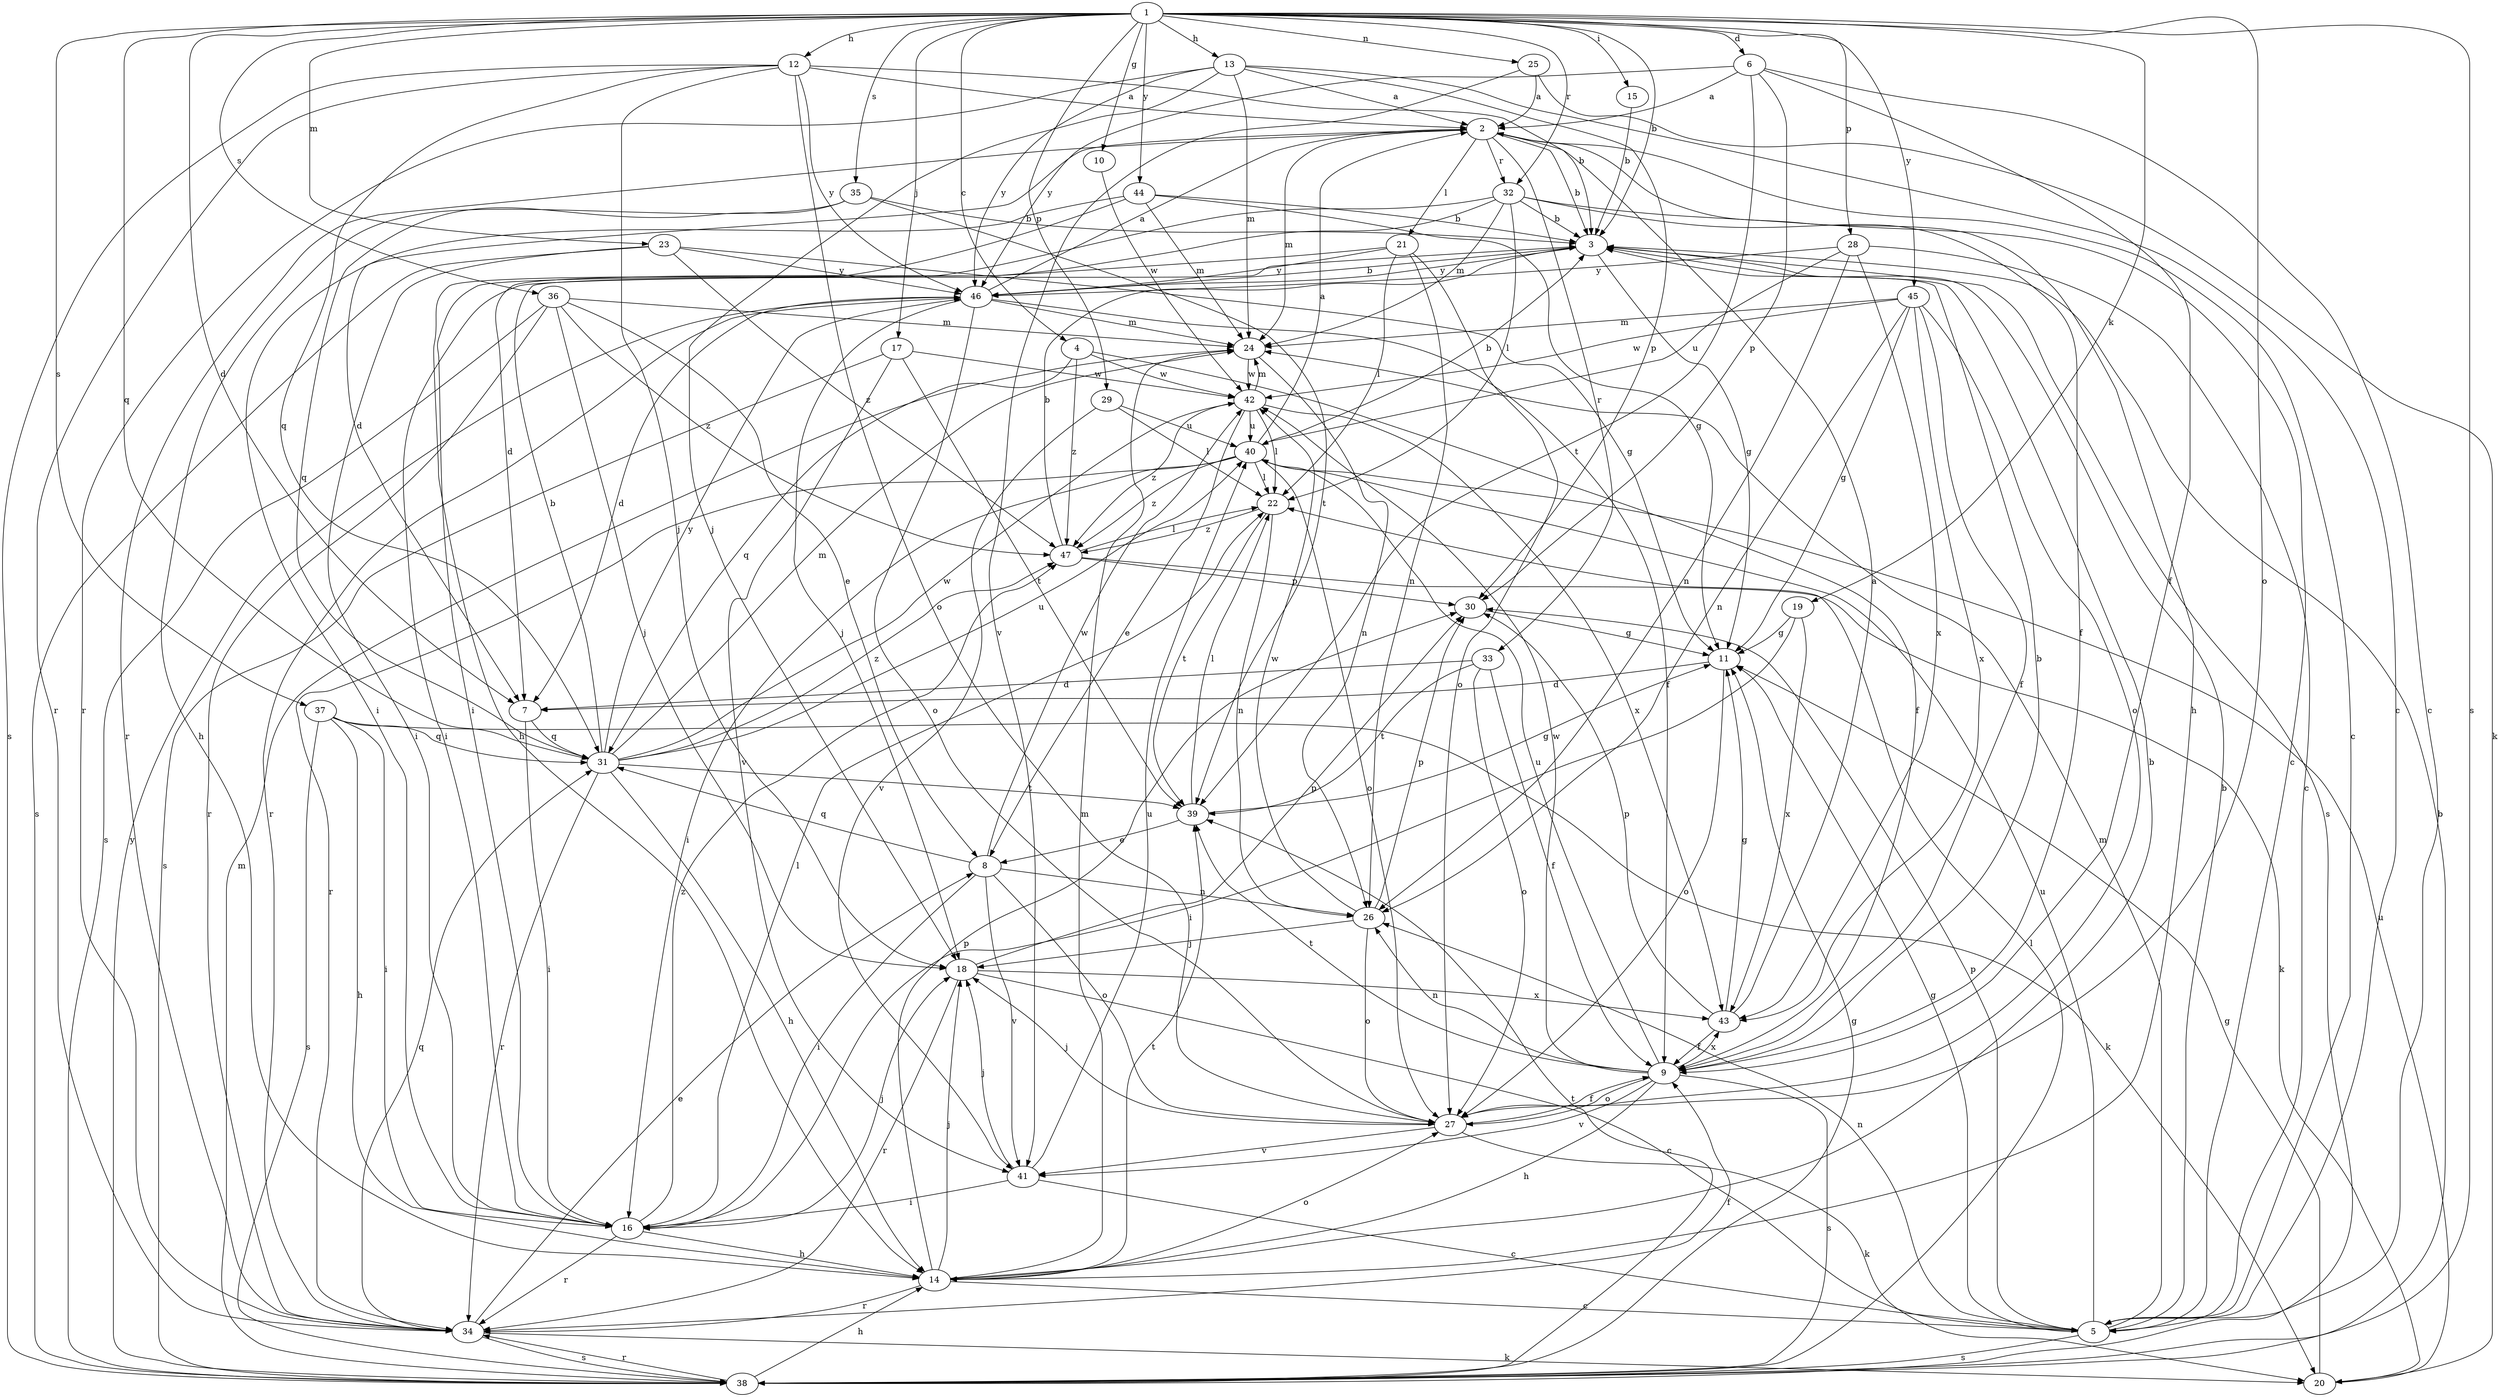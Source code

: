 strict digraph  {
	6 -> 2 [label=a];
	12 -> 2 [label=a];
	13 -> 2 [label=a];
	25 -> 2 [label=a];
	40 -> 2 [label=a];
	43 -> 2 [label=a];
	46 -> 2 [label=a];
	1 -> 3 [label=b];
	2 -> 3 [label=b];
	5 -> 3 [label=b];
	9 -> 3 [label=b];
	12 -> 3 [label=b];
	14 -> 3 [label=b];
	15 -> 3 [label=b];
	31 -> 3 [label=b];
	32 -> 3 [label=b];
	35 -> 3 [label=b];
	38 -> 3 [label=b];
	40 -> 3 [label=b];
	44 -> 3 [label=b];
	46 -> 3 [label=b];
	47 -> 3 [label=b];
	1 -> 4 [label=c];
	2 -> 5 [label=c];
	6 -> 5 [label=c];
	13 -> 5 [label=c];
	14 -> 5 [label=c];
	18 -> 5 [label=c];
	28 -> 5 [label=c];
	32 -> 5 [label=c];
	41 -> 5 [label=c];
	1 -> 6 [label=d];
	1 -> 7 [label=d];
	2 -> 7 [label=d];
	11 -> 7 [label=d];
	32 -> 7 [label=d];
	33 -> 7 [label=d];
	46 -> 7 [label=d];
	34 -> 8 [label=e];
	36 -> 8 [label=e];
	39 -> 8 [label=e];
	42 -> 8 [label=e];
	4 -> 9 [label=f];
	6 -> 9 [label=f];
	27 -> 9 [label=f];
	32 -> 9 [label=f];
	33 -> 9 [label=f];
	34 -> 9 [label=f];
	43 -> 9 [label=f];
	45 -> 9 [label=f];
	46 -> 9 [label=f];
	1 -> 10 [label=g];
	3 -> 11 [label=g];
	5 -> 11 [label=g];
	19 -> 11 [label=g];
	20 -> 11 [label=g];
	23 -> 11 [label=g];
	30 -> 11 [label=g];
	38 -> 11 [label=g];
	39 -> 11 [label=g];
	43 -> 11 [label=g];
	44 -> 11 [label=g];
	45 -> 11 [label=g];
	1 -> 12 [label=h];
	1 -> 13 [label=h];
	2 -> 14 [label=h];
	9 -> 14 [label=h];
	16 -> 14 [label=h];
	31 -> 14 [label=h];
	35 -> 14 [label=h];
	37 -> 14 [label=h];
	38 -> 14 [label=h];
	44 -> 14 [label=h];
	1 -> 15 [label=i];
	7 -> 16 [label=i];
	8 -> 16 [label=i];
	19 -> 16 [label=i];
	21 -> 16 [label=i];
	23 -> 16 [label=i];
	32 -> 16 [label=i];
	37 -> 16 [label=i];
	40 -> 16 [label=i];
	41 -> 16 [label=i];
	44 -> 16 [label=i];
	1 -> 17 [label=j];
	12 -> 18 [label=j];
	13 -> 18 [label=j];
	14 -> 18 [label=j];
	16 -> 18 [label=j];
	26 -> 18 [label=j];
	27 -> 18 [label=j];
	36 -> 18 [label=j];
	41 -> 18 [label=j];
	46 -> 18 [label=j];
	1 -> 19 [label=k];
	25 -> 20 [label=k];
	27 -> 20 [label=k];
	34 -> 20 [label=k];
	37 -> 20 [label=k];
	47 -> 20 [label=k];
	2 -> 21 [label=l];
	16 -> 22 [label=l];
	21 -> 22 [label=l];
	29 -> 22 [label=l];
	32 -> 22 [label=l];
	38 -> 22 [label=l];
	39 -> 22 [label=l];
	40 -> 22 [label=l];
	42 -> 22 [label=l];
	47 -> 22 [label=l];
	1 -> 23 [label=m];
	2 -> 24 [label=m];
	5 -> 24 [label=m];
	13 -> 24 [label=m];
	14 -> 24 [label=m];
	31 -> 24 [label=m];
	32 -> 24 [label=m];
	36 -> 24 [label=m];
	38 -> 24 [label=m];
	42 -> 24 [label=m];
	44 -> 24 [label=m];
	45 -> 24 [label=m];
	46 -> 24 [label=m];
	1 -> 25 [label=n];
	5 -> 26 [label=n];
	8 -> 26 [label=n];
	9 -> 26 [label=n];
	21 -> 26 [label=n];
	22 -> 26 [label=n];
	24 -> 26 [label=n];
	28 -> 26 [label=n];
	45 -> 26 [label=n];
	1 -> 27 [label=o];
	8 -> 27 [label=o];
	9 -> 27 [label=o];
	11 -> 27 [label=o];
	12 -> 27 [label=o];
	14 -> 27 [label=o];
	21 -> 27 [label=o];
	26 -> 27 [label=o];
	33 -> 27 [label=o];
	40 -> 27 [label=o];
	45 -> 27 [label=o];
	46 -> 27 [label=o];
	1 -> 28 [label=p];
	1 -> 29 [label=p];
	5 -> 30 [label=p];
	6 -> 30 [label=p];
	13 -> 30 [label=p];
	14 -> 30 [label=p];
	18 -> 30 [label=p];
	26 -> 30 [label=p];
	43 -> 30 [label=p];
	47 -> 30 [label=p];
	1 -> 31 [label=q];
	4 -> 31 [label=q];
	7 -> 31 [label=q];
	8 -> 31 [label=q];
	12 -> 31 [label=q];
	34 -> 31 [label=q];
	35 -> 31 [label=q];
	37 -> 31 [label=q];
	1 -> 32 [label=r];
	2 -> 32 [label=r];
	2 -> 33 [label=r];
	2 -> 34 [label=r];
	12 -> 34 [label=r];
	13 -> 34 [label=r];
	14 -> 34 [label=r];
	16 -> 34 [label=r];
	18 -> 34 [label=r];
	31 -> 34 [label=r];
	36 -> 34 [label=r];
	38 -> 34 [label=r];
	40 -> 34 [label=r];
	46 -> 34 [label=r];
	1 -> 35 [label=s];
	1 -> 36 [label=s];
	1 -> 37 [label=s];
	1 -> 38 [label=s];
	3 -> 38 [label=s];
	5 -> 38 [label=s];
	9 -> 38 [label=s];
	12 -> 38 [label=s];
	17 -> 38 [label=s];
	23 -> 38 [label=s];
	34 -> 38 [label=s];
	36 -> 38 [label=s];
	37 -> 38 [label=s];
	6 -> 39 [label=t];
	9 -> 39 [label=t];
	14 -> 39 [label=t];
	17 -> 39 [label=t];
	22 -> 39 [label=t];
	31 -> 39 [label=t];
	33 -> 39 [label=t];
	35 -> 39 [label=t];
	38 -> 39 [label=t];
	5 -> 40 [label=u];
	9 -> 40 [label=u];
	20 -> 40 [label=u];
	28 -> 40 [label=u];
	29 -> 40 [label=u];
	31 -> 40 [label=u];
	41 -> 40 [label=u];
	42 -> 40 [label=u];
	8 -> 41 [label=v];
	9 -> 41 [label=v];
	17 -> 41 [label=v];
	25 -> 41 [label=v];
	27 -> 41 [label=v];
	29 -> 41 [label=v];
	4 -> 42 [label=w];
	8 -> 42 [label=w];
	9 -> 42 [label=w];
	10 -> 42 [label=w];
	17 -> 42 [label=w];
	24 -> 42 [label=w];
	26 -> 42 [label=w];
	31 -> 42 [label=w];
	45 -> 42 [label=w];
	9 -> 43 [label=x];
	18 -> 43 [label=x];
	19 -> 43 [label=x];
	28 -> 43 [label=x];
	42 -> 43 [label=x];
	45 -> 43 [label=x];
	1 -> 44 [label=y];
	1 -> 45 [label=y];
	3 -> 46 [label=y];
	6 -> 46 [label=y];
	12 -> 46 [label=y];
	13 -> 46 [label=y];
	21 -> 46 [label=y];
	23 -> 46 [label=y];
	28 -> 46 [label=y];
	31 -> 46 [label=y];
	38 -> 46 [label=y];
	4 -> 47 [label=z];
	16 -> 47 [label=z];
	22 -> 47 [label=z];
	23 -> 47 [label=z];
	31 -> 47 [label=z];
	36 -> 47 [label=z];
	40 -> 47 [label=z];
	42 -> 47 [label=z];
}
